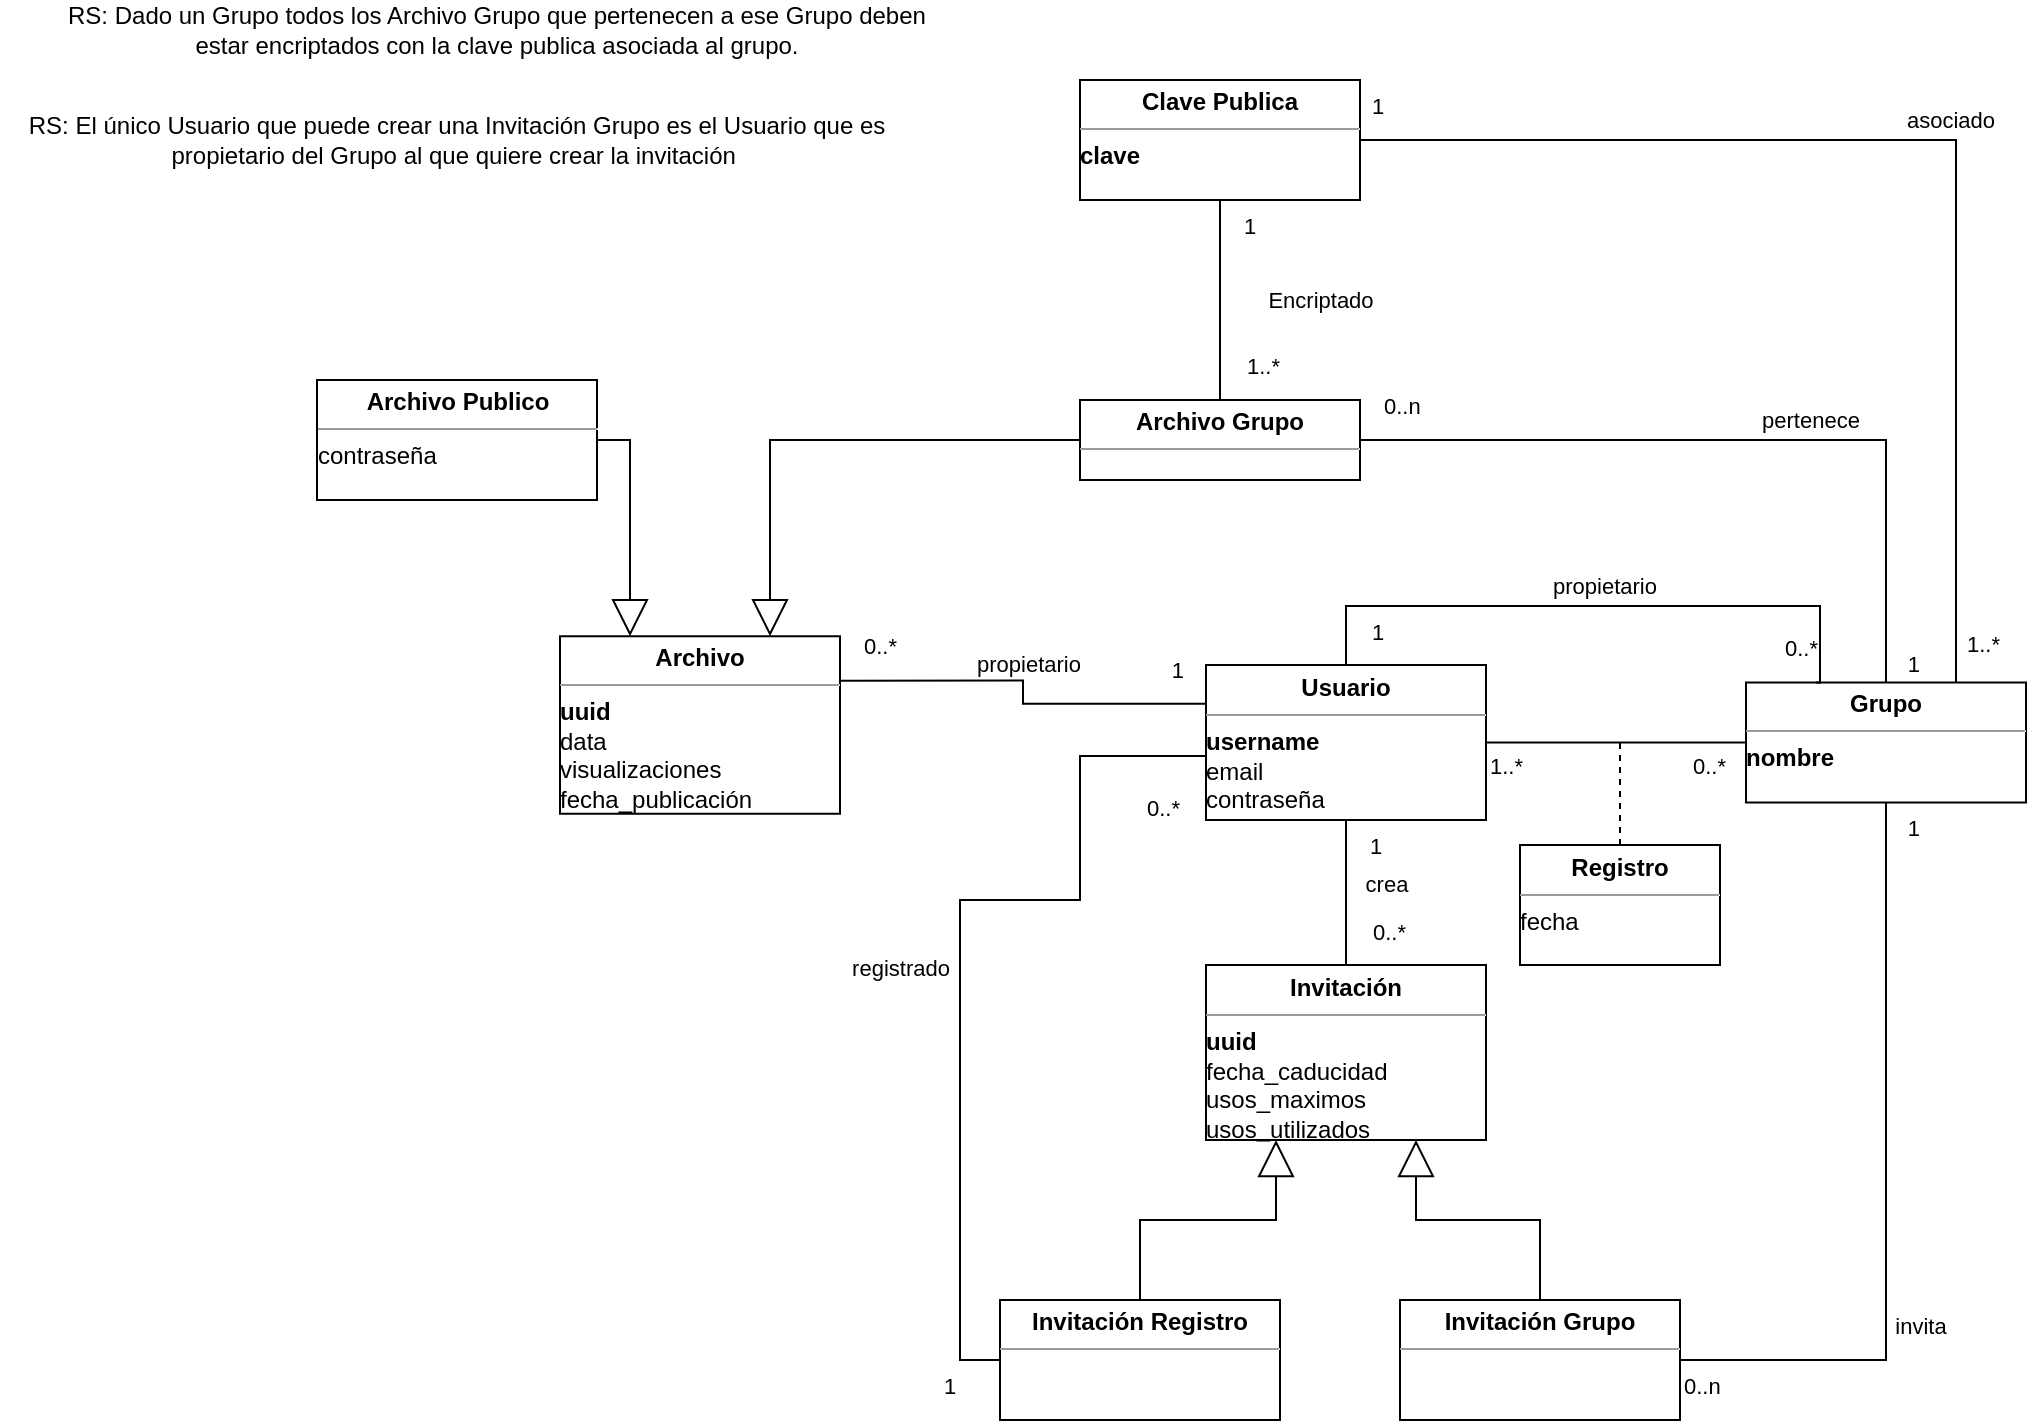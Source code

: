<mxfile version="17.4.6" type="github">
  <diagram id="C5RBs43oDa-KdzZeNtuy" name="Page-1">
    <mxGraphModel dx="2249" dy="1866" grid="1" gridSize="10" guides="1" tooltips="1" connect="1" arrows="1" fold="1" page="1" pageScale="1" pageWidth="827" pageHeight="1169" math="0" shadow="0">
      <root>
        <mxCell id="WIyWlLk6GJQsqaUBKTNV-0" />
        <mxCell id="WIyWlLk6GJQsqaUBKTNV-1" parent="WIyWlLk6GJQsqaUBKTNV-0" />
        <mxCell id="USmJl3dy4JycOK5EeFaH-9" value="&lt;br&gt;" style="endArrow=block;endSize=16;endFill=0;html=1;rounded=0;exitX=0.5;exitY=0;exitDx=0;exitDy=0;entryX=0.25;entryY=1;entryDx=0;entryDy=0;edgeStyle=orthogonalEdgeStyle;" parent="WIyWlLk6GJQsqaUBKTNV-1" source="USmJl3dy4JycOK5EeFaH-14" target="USmJl3dy4JycOK5EeFaH-13" edge="1">
          <mxGeometry y="10" width="160" relative="1" as="geometry">
            <mxPoint x="573" y="342.5" as="sourcePoint" />
            <mxPoint x="463" y="342.5" as="targetPoint" />
            <mxPoint as="offset" />
          </mxGeometry>
        </mxCell>
        <mxCell id="USmJl3dy4JycOK5EeFaH-13" value="&lt;p style=&quot;margin: 0px ; margin-top: 4px ; text-align: center&quot;&gt;&lt;b&gt;Invitación&lt;/b&gt;&lt;/p&gt;&lt;hr size=&quot;1&quot;&gt;&lt;div style=&quot;height: 2px&quot;&gt;&lt;b&gt;uuid&lt;/b&gt;&lt;br&gt;fecha_caducidad&lt;br&gt;usos_maximos&lt;br&gt;usos_utilizados&lt;/div&gt;" style="verticalAlign=top;align=left;overflow=fill;fontSize=12;fontFamily=Helvetica;html=1;" parent="WIyWlLk6GJQsqaUBKTNV-1" vertex="1">
          <mxGeometry x="333" y="312.5" width="140" height="87.5" as="geometry" />
        </mxCell>
        <mxCell id="USmJl3dy4JycOK5EeFaH-14" value="&lt;p style=&quot;margin: 0px ; margin-top: 4px ; text-align: center&quot;&gt;&lt;b&gt;Invitación Registro&lt;/b&gt;&lt;/p&gt;&lt;hr size=&quot;1&quot;&gt;&lt;div style=&quot;height: 2px&quot;&gt;&lt;/div&gt;" style="verticalAlign=top;align=left;overflow=fill;fontSize=12;fontFamily=Helvetica;html=1;" parent="WIyWlLk6GJQsqaUBKTNV-1" vertex="1">
          <mxGeometry x="230" y="480" width="140" height="60" as="geometry" />
        </mxCell>
        <mxCell id="USmJl3dy4JycOK5EeFaH-15" value="&lt;p style=&quot;margin: 0px ; margin-top: 4px ; text-align: center&quot;&gt;&lt;b&gt;Invitación Grupo&lt;/b&gt;&lt;/p&gt;&lt;hr size=&quot;1&quot;&gt;&lt;div style=&quot;height: 2px&quot;&gt;&lt;/div&gt;" style="verticalAlign=top;align=left;overflow=fill;fontSize=12;fontFamily=Helvetica;html=1;" parent="WIyWlLk6GJQsqaUBKTNV-1" vertex="1">
          <mxGeometry x="430" y="480" width="140" height="60" as="geometry" />
        </mxCell>
        <mxCell id="USmJl3dy4JycOK5EeFaH-16" value="" style="endArrow=block;endSize=16;endFill=0;html=1;rounded=0;exitX=0.5;exitY=0;exitDx=0;exitDy=0;entryX=0.75;entryY=1;entryDx=0;entryDy=0;edgeStyle=orthogonalEdgeStyle;" parent="WIyWlLk6GJQsqaUBKTNV-1" source="USmJl3dy4JycOK5EeFaH-15" target="USmJl3dy4JycOK5EeFaH-13" edge="1">
          <mxGeometry width="160" relative="1" as="geometry">
            <mxPoint x="523" y="612.5" as="sourcePoint" />
            <mxPoint x="683" y="612.5" as="targetPoint" />
          </mxGeometry>
        </mxCell>
        <mxCell id="USmJl3dy4JycOK5EeFaH-17" value="&lt;p style=&quot;margin: 0px ; margin-top: 4px ; text-align: center&quot;&gt;&lt;b&gt;Usuario&lt;/b&gt;&lt;/p&gt;&lt;hr size=&quot;1&quot;&gt;&lt;div style=&quot;height: 2px&quot;&gt;&lt;b&gt;username&lt;br&gt;&lt;/b&gt;email&lt;br&gt;contraseña&lt;br&gt;&lt;/div&gt;" style="verticalAlign=top;align=left;overflow=fill;fontSize=12;fontFamily=Helvetica;html=1;" parent="WIyWlLk6GJQsqaUBKTNV-1" vertex="1">
          <mxGeometry x="333" y="162.5" width="140" height="77.5" as="geometry" />
        </mxCell>
        <mxCell id="USmJl3dy4JycOK5EeFaH-22" value="crea" style="endArrow=none;html=1;endSize=12;startArrow=none;startSize=14;startFill=0;edgeStyle=orthogonalEdgeStyle;rounded=0;entryX=0.5;entryY=0;entryDx=0;entryDy=0;endFill=0;exitX=0.5;exitY=1;exitDx=0;exitDy=0;" parent="WIyWlLk6GJQsqaUBKTNV-1" source="USmJl3dy4JycOK5EeFaH-17" target="USmJl3dy4JycOK5EeFaH-13" edge="1">
          <mxGeometry x="-0.111" y="20" relative="1" as="geometry">
            <mxPoint x="423" y="332.5" as="sourcePoint" />
            <mxPoint x="443" y="302.5" as="targetPoint" />
            <mxPoint as="offset" />
          </mxGeometry>
        </mxCell>
        <mxCell id="USmJl3dy4JycOK5EeFaH-23" value="1" style="edgeLabel;resizable=0;html=1;align=left;verticalAlign=top;" parent="USmJl3dy4JycOK5EeFaH-22" connectable="0" vertex="1">
          <mxGeometry x="-1" relative="1" as="geometry">
            <mxPoint x="10" as="offset" />
          </mxGeometry>
        </mxCell>
        <mxCell id="USmJl3dy4JycOK5EeFaH-24" value="0..*" style="edgeLabel;resizable=0;html=1;align=right;verticalAlign=top;" parent="USmJl3dy4JycOK5EeFaH-22" connectable="0" vertex="1">
          <mxGeometry x="1" relative="1" as="geometry">
            <mxPoint x="30" y="-30" as="offset" />
          </mxGeometry>
        </mxCell>
        <mxCell id="USmJl3dy4JycOK5EeFaH-27" value="&lt;p style=&quot;margin: 0px ; margin-top: 4px ; text-align: center&quot;&gt;&lt;b&gt;Archivo&lt;/b&gt;&lt;/p&gt;&lt;hr size=&quot;1&quot;&gt;&lt;div style=&quot;height: 2px ; line-height: 1.2&quot;&gt;&lt;b&gt;uuid&lt;/b&gt;&lt;br&gt;data&lt;br&gt;visualizaciones&lt;br&gt;fecha_publicación&lt;br&gt;&lt;/div&gt;" style="verticalAlign=top;align=left;overflow=fill;fontSize=12;fontFamily=Helvetica;html=1;" parent="WIyWlLk6GJQsqaUBKTNV-1" vertex="1">
          <mxGeometry x="10" y="148.13" width="140" height="88.75" as="geometry" />
        </mxCell>
        <mxCell id="USmJl3dy4JycOK5EeFaH-28" value="propietario" style="endArrow=none;html=1;endSize=12;startArrow=none;startSize=14;startFill=0;edgeStyle=orthogonalEdgeStyle;rounded=0;endFill=0;exitX=1;exitY=0.25;exitDx=0;exitDy=0;entryX=0;entryY=0.25;entryDx=0;entryDy=0;" parent="WIyWlLk6GJQsqaUBKTNV-1" source="USmJl3dy4JycOK5EeFaH-27" target="USmJl3dy4JycOK5EeFaH-17" edge="1">
          <mxGeometry x="0.091" y="20" relative="1" as="geometry">
            <mxPoint x="413" y="232.5" as="sourcePoint" />
            <mxPoint x="303" y="252.5" as="targetPoint" />
            <mxPoint as="offset" />
          </mxGeometry>
        </mxCell>
        <mxCell id="USmJl3dy4JycOK5EeFaH-29" value="0..*" style="edgeLabel;resizable=0;html=1;align=left;verticalAlign=top;" parent="USmJl3dy4JycOK5EeFaH-28" connectable="0" vertex="1">
          <mxGeometry x="-1" relative="1" as="geometry">
            <mxPoint x="10" y="-30" as="offset" />
          </mxGeometry>
        </mxCell>
        <mxCell id="USmJl3dy4JycOK5EeFaH-30" value="1" style="edgeLabel;resizable=0;html=1;align=right;verticalAlign=top;" parent="USmJl3dy4JycOK5EeFaH-28" connectable="0" vertex="1">
          <mxGeometry x="1" relative="1" as="geometry">
            <mxPoint x="-10" y="-30" as="offset" />
          </mxGeometry>
        </mxCell>
        <mxCell id="USmJl3dy4JycOK5EeFaH-41" value="&lt;p style=&quot;margin: 0px ; margin-top: 4px ; text-align: center&quot;&gt;&lt;b&gt;Grupo&lt;/b&gt;&lt;/p&gt;&lt;hr size=&quot;1&quot;&gt;&lt;div style=&quot;height: 2px&quot;&gt;&lt;b&gt;nombre&lt;/b&gt;&lt;br&gt;&lt;br&gt;&lt;/div&gt;&lt;div style=&quot;height: 2px&quot;&gt;&lt;b&gt;&lt;br&gt;&lt;/b&gt;&lt;/div&gt;" style="verticalAlign=top;align=left;overflow=fill;fontSize=12;fontFamily=Helvetica;html=1;" parent="WIyWlLk6GJQsqaUBKTNV-1" vertex="1">
          <mxGeometry x="603" y="171.25" width="140" height="60" as="geometry" />
        </mxCell>
        <mxCell id="USmJl3dy4JycOK5EeFaH-42" value="" style="endArrow=none;html=1;endSize=12;startArrow=none;startSize=14;startFill=0;edgeStyle=orthogonalEdgeStyle;rounded=0;endFill=0;exitX=1;exitY=0.5;exitDx=0;exitDy=0;entryX=0;entryY=0.5;entryDx=0;entryDy=0;" parent="WIyWlLk6GJQsqaUBKTNV-1" source="USmJl3dy4JycOK5EeFaH-17" target="USmJl3dy4JycOK5EeFaH-41" edge="1">
          <mxGeometry x="0.077" y="20" relative="1" as="geometry">
            <mxPoint x="490" y="240" as="sourcePoint" />
            <mxPoint x="590" y="240" as="targetPoint" />
            <mxPoint as="offset" />
          </mxGeometry>
        </mxCell>
        <mxCell id="USmJl3dy4JycOK5EeFaH-43" value="1..*" style="edgeLabel;resizable=0;html=1;align=left;verticalAlign=top;" parent="USmJl3dy4JycOK5EeFaH-42" connectable="0" vertex="1">
          <mxGeometry x="-1" relative="1" as="geometry">
            <mxPoint y="-1" as="offset" />
          </mxGeometry>
        </mxCell>
        <mxCell id="USmJl3dy4JycOK5EeFaH-44" value="0..*" style="edgeLabel;resizable=0;html=1;align=right;verticalAlign=top;" parent="USmJl3dy4JycOK5EeFaH-42" connectable="0" vertex="1">
          <mxGeometry x="1" relative="1" as="geometry">
            <mxPoint x="-10" y="-1" as="offset" />
          </mxGeometry>
        </mxCell>
        <mxCell id="USmJl3dy4JycOK5EeFaH-45" value="propietario" style="endArrow=none;html=1;endSize=12;startArrow=none;startSize=14;startFill=0;edgeStyle=orthogonalEdgeStyle;rounded=0;exitX=0.5;exitY=0;exitDx=0;exitDy=0;endFill=0;entryX=0.25;entryY=0;entryDx=0;entryDy=0;" parent="WIyWlLk6GJQsqaUBKTNV-1" source="USmJl3dy4JycOK5EeFaH-17" target="USmJl3dy4JycOK5EeFaH-41" edge="1">
          <mxGeometry x="0.03" y="10" relative="1" as="geometry">
            <mxPoint x="393" y="112.5" as="sourcePoint" />
            <mxPoint x="690" y="140" as="targetPoint" />
            <Array as="points">
              <mxPoint x="403" y="133" />
              <mxPoint x="640" y="133" />
              <mxPoint x="640" y="171" />
            </Array>
            <mxPoint as="offset" />
          </mxGeometry>
        </mxCell>
        <mxCell id="USmJl3dy4JycOK5EeFaH-46" value="1" style="edgeLabel;resizable=0;html=1;align=left;verticalAlign=top;" parent="USmJl3dy4JycOK5EeFaH-45" connectable="0" vertex="1">
          <mxGeometry x="-1" relative="1" as="geometry">
            <mxPoint x="11" y="-30" as="offset" />
          </mxGeometry>
        </mxCell>
        <mxCell id="USmJl3dy4JycOK5EeFaH-47" value="0..*" style="edgeLabel;resizable=0;html=1;align=right;verticalAlign=top;" parent="USmJl3dy4JycOK5EeFaH-45" connectable="0" vertex="1">
          <mxGeometry x="1" relative="1" as="geometry">
            <mxPoint x="2" y="-30" as="offset" />
          </mxGeometry>
        </mxCell>
        <mxCell id="USmJl3dy4JycOK5EeFaH-49" value="&lt;p style=&quot;margin: 0px ; margin-top: 4px ; text-align: center&quot;&gt;&lt;b&gt;Archivo Grupo&lt;/b&gt;&lt;/p&gt;&lt;hr size=&quot;1&quot;&gt;&lt;div style=&quot;height: 2px ; line-height: 1.2&quot;&gt;&lt;br&gt;&lt;/div&gt;" style="verticalAlign=top;align=left;overflow=fill;fontSize=12;fontFamily=Helvetica;html=1;" parent="WIyWlLk6GJQsqaUBKTNV-1" vertex="1">
          <mxGeometry x="270" y="30" width="140" height="40" as="geometry" />
        </mxCell>
        <mxCell id="USmJl3dy4JycOK5EeFaH-50" value="" style="endArrow=block;endSize=16;endFill=0;html=1;rounded=0;entryX=0.75;entryY=0;entryDx=0;entryDy=0;exitX=0;exitY=0.5;exitDx=0;exitDy=0;edgeStyle=orthogonalEdgeStyle;" parent="WIyWlLk6GJQsqaUBKTNV-1" source="USmJl3dy4JycOK5EeFaH-49" target="USmJl3dy4JycOK5EeFaH-27" edge="1">
          <mxGeometry width="160" relative="1" as="geometry">
            <mxPoint x="110" y="320" as="sourcePoint" />
            <mxPoint x="270" y="320" as="targetPoint" />
          </mxGeometry>
        </mxCell>
        <mxCell id="USmJl3dy4JycOK5EeFaH-51" value="pertenece" style="endArrow=none;html=1;endSize=12;startArrow=none;startSize=14;startFill=0;edgeStyle=orthogonalEdgeStyle;rounded=0;exitX=1;exitY=0.5;exitDx=0;exitDy=0;entryX=0.5;entryY=0;entryDx=0;entryDy=0;endFill=0;" parent="WIyWlLk6GJQsqaUBKTNV-1" source="USmJl3dy4JycOK5EeFaH-49" target="USmJl3dy4JycOK5EeFaH-41" edge="1">
          <mxGeometry x="0.169" y="10" relative="1" as="geometry">
            <mxPoint x="520" y="40" as="sourcePoint" />
            <mxPoint x="730" y="80" as="targetPoint" />
            <mxPoint as="offset" />
          </mxGeometry>
        </mxCell>
        <mxCell id="USmJl3dy4JycOK5EeFaH-52" value="0..n" style="edgeLabel;resizable=0;html=1;align=left;verticalAlign=top;" parent="USmJl3dy4JycOK5EeFaH-51" connectable="0" vertex="1">
          <mxGeometry x="-1" relative="1" as="geometry">
            <mxPoint x="10" y="-30" as="offset" />
          </mxGeometry>
        </mxCell>
        <mxCell id="USmJl3dy4JycOK5EeFaH-53" value="1..*" style="edgeLabel;resizable=0;html=1;align=right;verticalAlign=top;" parent="USmJl3dy4JycOK5EeFaH-51" connectable="0" vertex="1">
          <mxGeometry x="1" relative="1" as="geometry">
            <mxPoint x="57" y="-33" as="offset" />
          </mxGeometry>
        </mxCell>
        <mxCell id="USmJl3dy4JycOK5EeFaH-54" value="&lt;p style=&quot;margin: 0px ; margin-top: 4px ; text-align: center&quot;&gt;&lt;b&gt;Archivo Publico&lt;/b&gt;&lt;/p&gt;&lt;hr size=&quot;1&quot;&gt;&lt;div style=&quot;height: 2px ; line-height: 1.2&quot;&gt;&lt;div style=&quot;height: 2px ; line-height: 1.2&quot;&gt;&lt;span&gt;contraseña&lt;/span&gt;&lt;/div&gt;&lt;/div&gt;" style="verticalAlign=top;align=left;overflow=fill;fontSize=12;fontFamily=Helvetica;html=1;" parent="WIyWlLk6GJQsqaUBKTNV-1" vertex="1">
          <mxGeometry x="-111.5" y="20" width="140" height="60" as="geometry" />
        </mxCell>
        <mxCell id="USmJl3dy4JycOK5EeFaH-55" value="" style="endArrow=block;endSize=16;endFill=0;html=1;rounded=0;entryX=0.25;entryY=0;entryDx=0;entryDy=0;exitX=1;exitY=0.5;exitDx=0;exitDy=0;edgeStyle=orthogonalEdgeStyle;" parent="WIyWlLk6GJQsqaUBKTNV-1" source="USmJl3dy4JycOK5EeFaH-54" target="USmJl3dy4JycOK5EeFaH-27" edge="1">
          <mxGeometry width="160" relative="1" as="geometry">
            <mxPoint x="280" y="60" as="sourcePoint" />
            <mxPoint x="198" y="152.5" as="targetPoint" />
          </mxGeometry>
        </mxCell>
        <mxCell id="USmJl3dy4JycOK5EeFaH-56" value="&lt;p style=&quot;margin: 0px ; margin-top: 4px ; text-align: center&quot;&gt;&lt;b&gt;Clave Publica&lt;/b&gt;&lt;/p&gt;&lt;hr size=&quot;1&quot;&gt;&lt;div style=&quot;height: 2px ; line-height: 1.2&quot;&gt;&lt;b&gt;clave&lt;/b&gt;&lt;/div&gt;" style="verticalAlign=top;align=left;overflow=fill;fontSize=12;fontFamily=Helvetica;html=1;" parent="WIyWlLk6GJQsqaUBKTNV-1" vertex="1">
          <mxGeometry x="270" y="-130" width="140" height="60" as="geometry" />
        </mxCell>
        <mxCell id="USmJl3dy4JycOK5EeFaH-58" value="Encriptado" style="endArrow=none;html=1;endSize=12;startArrow=none;startSize=14;startFill=0;edgeStyle=orthogonalEdgeStyle;rounded=0;entryX=0.5;entryY=0;entryDx=0;entryDy=0;exitX=0.5;exitY=1;exitDx=0;exitDy=0;endFill=0;" parent="WIyWlLk6GJQsqaUBKTNV-1" source="USmJl3dy4JycOK5EeFaH-56" target="USmJl3dy4JycOK5EeFaH-49" edge="1">
          <mxGeometry y="50" relative="1" as="geometry">
            <mxPoint x="-10" y="-70" as="sourcePoint" />
            <mxPoint x="150" y="-70" as="targetPoint" />
            <Array as="points">
              <mxPoint x="340" y="-40" />
              <mxPoint x="340" y="-40" />
            </Array>
            <mxPoint as="offset" />
          </mxGeometry>
        </mxCell>
        <mxCell id="USmJl3dy4JycOK5EeFaH-59" value="1" style="edgeLabel;resizable=0;html=1;align=left;verticalAlign=top;" parent="USmJl3dy4JycOK5EeFaH-58" connectable="0" vertex="1">
          <mxGeometry x="-1" relative="1" as="geometry">
            <mxPoint x="10" as="offset" />
          </mxGeometry>
        </mxCell>
        <mxCell id="USmJl3dy4JycOK5EeFaH-60" value="1..*" style="edgeLabel;resizable=0;html=1;align=right;verticalAlign=top;" parent="USmJl3dy4JycOK5EeFaH-58" connectable="0" vertex="1">
          <mxGeometry x="1" relative="1" as="geometry">
            <mxPoint x="30" y="-30" as="offset" />
          </mxGeometry>
        </mxCell>
        <mxCell id="USmJl3dy4JycOK5EeFaH-61" value="asociado" style="endArrow=none;html=1;endSize=12;startArrow=none;startSize=14;startFill=0;edgeStyle=orthogonalEdgeStyle;rounded=0;exitX=1;exitY=0.5;exitDx=0;exitDy=0;entryX=0.75;entryY=0;entryDx=0;entryDy=0;endFill=0;" parent="WIyWlLk6GJQsqaUBKTNV-1" source="USmJl3dy4JycOK5EeFaH-56" target="USmJl3dy4JycOK5EeFaH-41" edge="1">
          <mxGeometry x="0.035" y="10" relative="1" as="geometry">
            <mxPoint x="600" y="-100" as="sourcePoint" />
            <mxPoint x="760" y="-100" as="targetPoint" />
            <mxPoint as="offset" />
          </mxGeometry>
        </mxCell>
        <mxCell id="USmJl3dy4JycOK5EeFaH-62" value="1" style="edgeLabel;resizable=0;html=1;align=left;verticalAlign=top;" parent="USmJl3dy4JycOK5EeFaH-61" connectable="0" vertex="1">
          <mxGeometry x="-1" relative="1" as="geometry">
            <mxPoint x="4" y="-30" as="offset" />
          </mxGeometry>
        </mxCell>
        <mxCell id="USmJl3dy4JycOK5EeFaH-63" value="1" style="edgeLabel;resizable=0;html=1;align=right;verticalAlign=top;" parent="USmJl3dy4JycOK5EeFaH-61" connectable="0" vertex="1">
          <mxGeometry x="1" relative="1" as="geometry">
            <mxPoint x="-18" y="-23" as="offset" />
          </mxGeometry>
        </mxCell>
        <mxCell id="USmJl3dy4JycOK5EeFaH-64" value="RS: Dado un Grupo todos los Archivo Grupo que pertenecen a ese Grupo deben estar encriptados con la clave publica asociada al grupo." style="text;html=1;strokeColor=none;fillColor=none;align=center;verticalAlign=middle;whiteSpace=wrap;rounded=0;" parent="WIyWlLk6GJQsqaUBKTNV-1" vertex="1">
          <mxGeometry x="-250" y="-170" width="457" height="30" as="geometry" />
        </mxCell>
        <mxCell id="USmJl3dy4JycOK5EeFaH-67" value="invita" style="endArrow=none;html=1;endSize=12;startArrow=none;startSize=14;startFill=0;edgeStyle=orthogonalEdgeStyle;rounded=0;entryX=0.5;entryY=1;entryDx=0;entryDy=0;exitX=1;exitY=0.5;exitDx=0;exitDy=0;endFill=0;" parent="WIyWlLk6GJQsqaUBKTNV-1" source="USmJl3dy4JycOK5EeFaH-15" target="USmJl3dy4JycOK5EeFaH-41" edge="1">
          <mxGeometry x="-0.37" y="-17" relative="1" as="geometry">
            <mxPoint x="320" y="210" as="sourcePoint" />
            <mxPoint x="480" y="210" as="targetPoint" />
            <mxPoint as="offset" />
          </mxGeometry>
        </mxCell>
        <mxCell id="USmJl3dy4JycOK5EeFaH-68" value="0..n" style="edgeLabel;resizable=0;html=1;align=left;verticalAlign=top;" parent="USmJl3dy4JycOK5EeFaH-67" connectable="0" vertex="1">
          <mxGeometry x="-1" relative="1" as="geometry" />
        </mxCell>
        <mxCell id="USmJl3dy4JycOK5EeFaH-69" value="1" style="edgeLabel;resizable=0;html=1;align=right;verticalAlign=top;" parent="USmJl3dy4JycOK5EeFaH-67" connectable="0" vertex="1">
          <mxGeometry x="1" relative="1" as="geometry">
            <mxPoint x="17" as="offset" />
          </mxGeometry>
        </mxCell>
        <mxCell id="USmJl3dy4JycOK5EeFaH-70" value="registrado" style="endArrow=none;html=1;endSize=12;startArrow=none;startSize=14;startFill=0;edgeStyle=orthogonalEdgeStyle;rounded=0;entryX=0;entryY=0.75;entryDx=0;entryDy=0;exitX=0;exitY=0.5;exitDx=0;exitDy=0;endFill=0;" parent="WIyWlLk6GJQsqaUBKTNV-1" source="USmJl3dy4JycOK5EeFaH-14" target="USmJl3dy4JycOK5EeFaH-17" edge="1">
          <mxGeometry x="-0.057" y="30" relative="1" as="geometry">
            <mxPoint x="50" y="440" as="sourcePoint" />
            <mxPoint x="210" y="440" as="targetPoint" />
            <Array as="points">
              <mxPoint x="210" y="510" />
              <mxPoint x="210" y="280" />
              <mxPoint x="270" y="280" />
              <mxPoint x="270" y="208" />
            </Array>
            <mxPoint as="offset" />
          </mxGeometry>
        </mxCell>
        <mxCell id="USmJl3dy4JycOK5EeFaH-71" value="1" style="edgeLabel;resizable=0;html=1;align=left;verticalAlign=top;" parent="USmJl3dy4JycOK5EeFaH-70" connectable="0" vertex="1">
          <mxGeometry x="-1" relative="1" as="geometry">
            <mxPoint x="-30" as="offset" />
          </mxGeometry>
        </mxCell>
        <mxCell id="USmJl3dy4JycOK5EeFaH-72" value="0..*" style="edgeLabel;resizable=0;html=1;align=right;verticalAlign=top;" parent="USmJl3dy4JycOK5EeFaH-70" connectable="0" vertex="1">
          <mxGeometry x="1" relative="1" as="geometry">
            <mxPoint x="-13" as="offset" />
          </mxGeometry>
        </mxCell>
        <mxCell id="USmJl3dy4JycOK5EeFaH-75" value="RS: El único Usuario que puede crear una Invitación Grupo es el Usuario que es propietario del Grupo al que quiere crear la invitación&amp;nbsp;" style="text;html=1;strokeColor=none;fillColor=none;align=center;verticalAlign=middle;whiteSpace=wrap;rounded=0;" parent="WIyWlLk6GJQsqaUBKTNV-1" vertex="1">
          <mxGeometry x="-270" y="-115" width="457" height="30" as="geometry" />
        </mxCell>
        <mxCell id="tQ9mMkPoAEQWSVuAzDK7-0" value="&lt;p style=&quot;margin: 0px ; margin-top: 4px ; text-align: center&quot;&gt;&lt;b&gt;Registro&lt;/b&gt;&lt;/p&gt;&lt;hr size=&quot;1&quot;&gt;&lt;div style=&quot;height: 2px&quot;&gt;fecha&lt;br&gt;&lt;br&gt;&lt;/div&gt;&lt;div style=&quot;height: 2px&quot;&gt;&lt;b&gt;&lt;br&gt;&lt;/b&gt;&lt;/div&gt;" style="verticalAlign=top;align=left;overflow=fill;fontSize=12;fontFamily=Helvetica;html=1;" vertex="1" parent="WIyWlLk6GJQsqaUBKTNV-1">
          <mxGeometry x="490" y="252.5" width="100" height="60" as="geometry" />
        </mxCell>
        <mxCell id="tQ9mMkPoAEQWSVuAzDK7-1" value="" style="html=1;verticalAlign=bottom;endArrow=none;dashed=1;endSize=8;rounded=0;exitX=0.5;exitY=0;exitDx=0;exitDy=0;endFill=0;" edge="1" parent="WIyWlLk6GJQsqaUBKTNV-1" source="tQ9mMkPoAEQWSVuAzDK7-0">
          <mxGeometry x="-0.143" y="-20" relative="1" as="geometry">
            <mxPoint x="620" y="230" as="sourcePoint" />
            <mxPoint x="540" y="200" as="targetPoint" />
            <mxPoint as="offset" />
          </mxGeometry>
        </mxCell>
      </root>
    </mxGraphModel>
  </diagram>
</mxfile>
